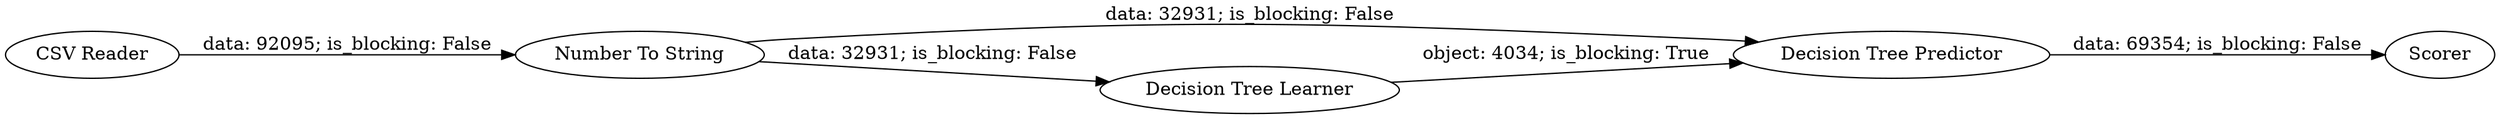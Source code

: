 digraph {
	"3377929769817368822_3" [label="Decision Tree Predictor"]
	"3377929769817368822_1" [label="CSV Reader"]
	"3377929769817368822_4" [label="Number To String"]
	"3377929769817368822_5" [label=Scorer]
	"3377929769817368822_2" [label="Decision Tree Learner"]
	"3377929769817368822_3" -> "3377929769817368822_5" [label="data: 69354; is_blocking: False"]
	"3377929769817368822_2" -> "3377929769817368822_3" [label="object: 4034; is_blocking: True"]
	"3377929769817368822_4" -> "3377929769817368822_3" [label="data: 32931; is_blocking: False"]
	"3377929769817368822_4" -> "3377929769817368822_2" [label="data: 32931; is_blocking: False"]
	"3377929769817368822_1" -> "3377929769817368822_4" [label="data: 92095; is_blocking: False"]
	rankdir=LR
}

